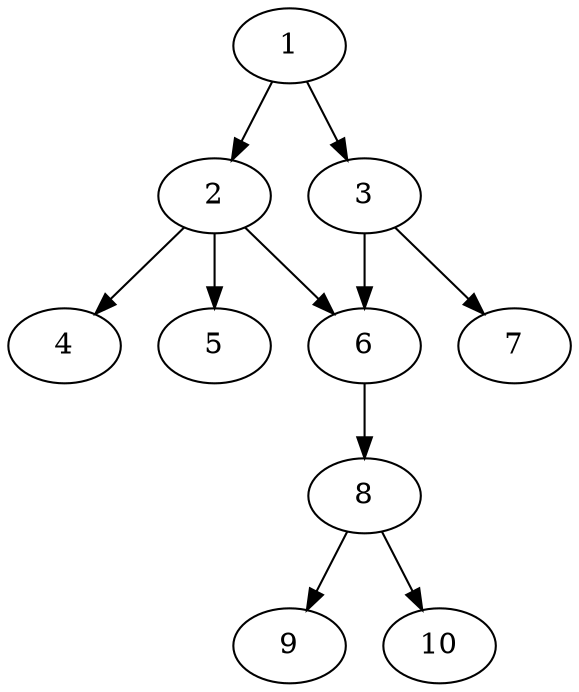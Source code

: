 // DAG automatically generated by daggen at Thu Oct  3 13:58:05 2019
// ./daggen --dot -n 10 --ccr 0.4 --fat 0.5 --regular 0.5 --density 0.6 --mindata 5242880 --maxdata 52428800 
digraph G {
  1 [size="66496000", alpha="0.02", expect_size="26598400"] 
  1 -> 2 [size ="26598400"]
  1 -> 3 [size ="26598400"]
  2 [size="94827520", alpha="0.10", expect_size="37931008"] 
  2 -> 4 [size ="37931008"]
  2 -> 5 [size ="37931008"]
  2 -> 6 [size ="37931008"]
  3 [size="106485760", alpha="0.15", expect_size="42594304"] 
  3 -> 6 [size ="42594304"]
  3 -> 7 [size ="42594304"]
  4 [size="24524800", alpha="0.19", expect_size="9809920"] 
  5 [size="127042560", alpha="0.08", expect_size="50817024"] 
  6 [size="13591040", alpha="0.16", expect_size="5436416"] 
  6 -> 8 [size ="5436416"]
  7 [size="16901120", alpha="0.19", expect_size="6760448"] 
  8 [size="71316480", alpha="0.10", expect_size="28526592"] 
  8 -> 9 [size ="28526592"]
  8 -> 10 [size ="28526592"]
  9 [size="63165440", alpha="0.12", expect_size="25266176"] 
  10 [size="100851200", alpha="0.14", expect_size="40340480"] 
}
